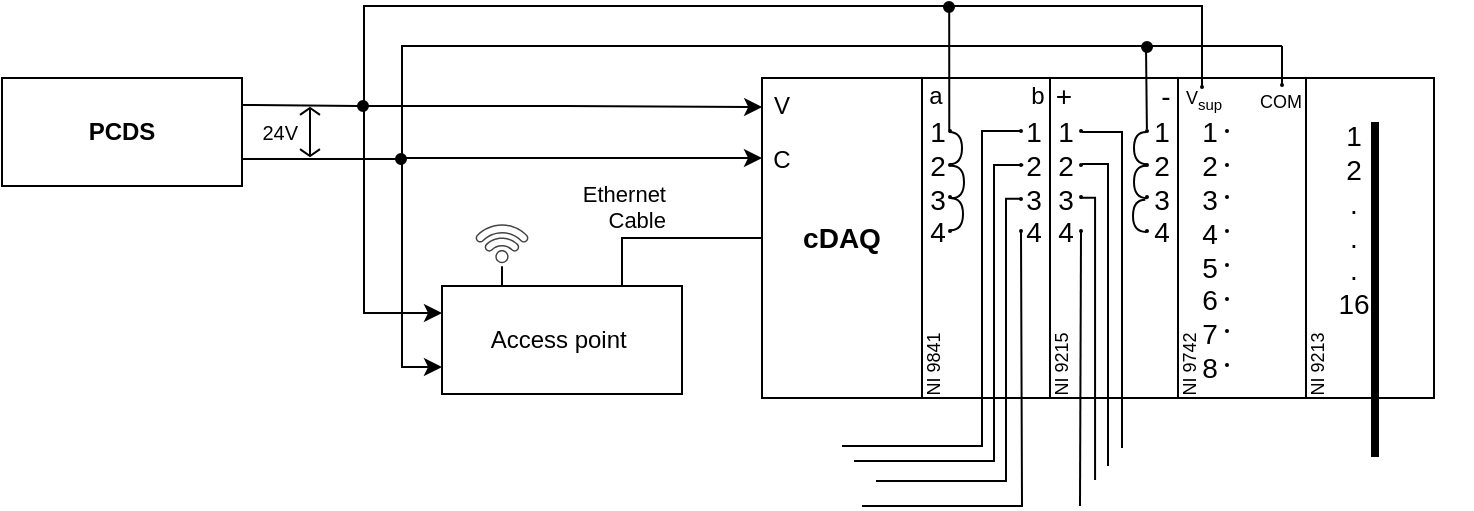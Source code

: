 <mxfile version="20.6.2" type="github">
  <diagram id="OHAgsnlhURnVh-o_5aFd" name="Page-1">
    <mxGraphModel dx="860" dy="419" grid="1" gridSize="10" guides="1" tooltips="1" connect="1" arrows="1" fold="1" page="1" pageScale="1" pageWidth="1169" pageHeight="827" math="0" shadow="0">
      <root>
        <mxCell id="0" />
        <mxCell id="1" parent="0" />
        <mxCell id="W_sDVHE6St3SvDxYg9yA-158" value="" style="group" vertex="1" connectable="0" parent="1">
          <mxGeometry x="520" y="290" width="375" height="195" as="geometry" />
        </mxCell>
        <mxCell id="W_sDVHE6St3SvDxYg9yA-329" value="" style="group" vertex="1" connectable="0" parent="W_sDVHE6St3SvDxYg9yA-158">
          <mxGeometry width="375" height="195" as="geometry" />
        </mxCell>
        <mxCell id="W_sDVHE6St3SvDxYg9yA-157" value="" style="group" vertex="1" connectable="0" parent="W_sDVHE6St3SvDxYg9yA-329">
          <mxGeometry x="84" width="291" height="195" as="geometry" />
        </mxCell>
        <mxCell id="W_sDVHE6St3SvDxYg9yA-102" value="" style="group" vertex="1" connectable="0" parent="W_sDVHE6St3SvDxYg9yA-157">
          <mxGeometry width="99" height="166" as="geometry" />
        </mxCell>
        <mxCell id="W_sDVHE6St3SvDxYg9yA-130" value="" style="group" vertex="1" connectable="0" parent="W_sDVHE6St3SvDxYg9yA-102">
          <mxGeometry width="99" height="166" as="geometry" />
        </mxCell>
        <mxCell id="W_sDVHE6St3SvDxYg9yA-103" value="" style="group" vertex="1" connectable="0" parent="W_sDVHE6St3SvDxYg9yA-130">
          <mxGeometry y="5" width="99" height="161" as="geometry" />
        </mxCell>
        <mxCell id="W_sDVHE6St3SvDxYg9yA-104" value="" style="rounded=0;whiteSpace=wrap;html=1;labelPosition=center;verticalLabelPosition=middle;align=center;verticalAlign=middle;fillColor=none;" vertex="1" parent="W_sDVHE6St3SvDxYg9yA-103">
          <mxGeometry x="16" y="1" width="64" height="160" as="geometry" />
        </mxCell>
        <mxCell id="W_sDVHE6St3SvDxYg9yA-105" value="" style="group" vertex="1" connectable="0" parent="W_sDVHE6St3SvDxYg9yA-103">
          <mxGeometry x="-1" y="-5" width="98" height="75" as="geometry" />
        </mxCell>
        <mxCell id="W_sDVHE6St3SvDxYg9yA-106" value="&lt;font style=&quot;&quot;&gt;&lt;span style=&quot;font-size: 14px;&quot;&gt;1&lt;/span&gt;&lt;br&gt;&lt;span style=&quot;font-size: 14px;&quot;&gt;2&lt;/span&gt;&lt;br&gt;&lt;span style=&quot;font-size: 14px;&quot;&gt;3&lt;/span&gt;&lt;br&gt;&lt;div style=&quot;text-align: left;&quot;&gt;&lt;span style=&quot;font-size: 14px;&quot;&gt;4&lt;/span&gt;&lt;/div&gt;&lt;/font&gt;" style="text;html=1;strokeColor=none;fillColor=none;align=center;verticalAlign=middle;whiteSpace=wrap;rounded=0;" vertex="1" parent="W_sDVHE6St3SvDxYg9yA-105">
          <mxGeometry x="1" y="43" width="48" height="30" as="geometry" />
        </mxCell>
        <mxCell id="W_sDVHE6St3SvDxYg9yA-107" value="a" style="text;html=1;strokeColor=none;fillColor=none;align=center;verticalAlign=middle;whiteSpace=wrap;rounded=0;" vertex="1" parent="W_sDVHE6St3SvDxYg9yA-105">
          <mxGeometry width="48" height="30" as="geometry" />
        </mxCell>
        <mxCell id="W_sDVHE6St3SvDxYg9yA-108" value="&lt;font style=&quot;font-size: 14px;&quot;&gt;1&lt;br&gt;2&lt;br&gt;3&lt;br&gt;4&lt;/font&gt;" style="text;html=1;strokeColor=none;fillColor=none;align=center;verticalAlign=middle;whiteSpace=wrap;rounded=0;" vertex="1" parent="W_sDVHE6St3SvDxYg9yA-105">
          <mxGeometry x="49" y="43" width="48" height="30" as="geometry" />
        </mxCell>
        <mxCell id="W_sDVHE6St3SvDxYg9yA-109" style="edgeStyle=elbowEdgeStyle;rounded=0;orthogonalLoop=1;jettySize=auto;html=1;exitX=0.75;exitY=0;exitDx=0;exitDy=0;fontSize=14;fontColor=none;endArrow=none;endFill=0;" edge="1" parent="W_sDVHE6St3SvDxYg9yA-105" source="W_sDVHE6St3SvDxYg9yA-106" target="W_sDVHE6St3SvDxYg9yA-106">
          <mxGeometry relative="1" as="geometry" />
        </mxCell>
        <mxCell id="W_sDVHE6St3SvDxYg9yA-176" value="" style="group" vertex="1" connectable="0" parent="W_sDVHE6St3SvDxYg9yA-105">
          <mxGeometry x="30.5" y="32" width="1" height="51" as="geometry" />
        </mxCell>
        <mxCell id="W_sDVHE6St3SvDxYg9yA-171" value="" style="group" vertex="1" connectable="0" parent="W_sDVHE6St3SvDxYg9yA-176">
          <mxGeometry width="1" height="18" as="geometry" />
        </mxCell>
        <mxCell id="W_sDVHE6St3SvDxYg9yA-172" value="" style="ellipse;whiteSpace=wrap;html=1;fillColor=#000000;aspect=fixed;" vertex="1" parent="W_sDVHE6St3SvDxYg9yA-171">
          <mxGeometry width="1" height="1" as="geometry" />
        </mxCell>
        <mxCell id="W_sDVHE6St3SvDxYg9yA-173" value="" style="ellipse;whiteSpace=wrap;html=1;fillColor=#000000;aspect=fixed;" vertex="1" parent="W_sDVHE6St3SvDxYg9yA-171">
          <mxGeometry y="17" width="1" height="1" as="geometry" />
        </mxCell>
        <mxCell id="W_sDVHE6St3SvDxYg9yA-220" style="edgeStyle=orthogonalEdgeStyle;curved=1;rounded=0;orthogonalLoop=1;jettySize=auto;html=1;exitX=1;exitY=0;exitDx=0;exitDy=0;entryX=0.5;entryY=1;entryDx=0;entryDy=0;fontSize=14;fontColor=none;endArrow=none;endFill=0;" edge="1" parent="W_sDVHE6St3SvDxYg9yA-176" source="W_sDVHE6St3SvDxYg9yA-174" target="W_sDVHE6St3SvDxYg9yA-175">
          <mxGeometry relative="1" as="geometry">
            <Array as="points">
              <mxPoint x="7" y="50" />
              <mxPoint x="7" y="34" />
            </Array>
          </mxGeometry>
        </mxCell>
        <mxCell id="W_sDVHE6St3SvDxYg9yA-174" value="" style="ellipse;whiteSpace=wrap;html=1;fillColor=#000000;aspect=fixed;" vertex="1" parent="W_sDVHE6St3SvDxYg9yA-176">
          <mxGeometry y="50" width="1" height="1" as="geometry" />
        </mxCell>
        <mxCell id="W_sDVHE6St3SvDxYg9yA-175" value="" style="ellipse;whiteSpace=wrap;html=1;fillColor=#000000;aspect=fixed;" vertex="1" parent="W_sDVHE6St3SvDxYg9yA-176">
          <mxGeometry y="33" width="1" height="1" as="geometry" />
        </mxCell>
        <mxCell id="W_sDVHE6St3SvDxYg9yA-223" style="edgeStyle=orthogonalEdgeStyle;curved=1;rounded=0;orthogonalLoop=1;jettySize=auto;html=1;exitX=1;exitY=0;exitDx=0;exitDy=0;entryX=0.5;entryY=1;entryDx=0;entryDy=0;fontSize=14;fontColor=none;endArrow=none;endFill=0;" edge="1" parent="W_sDVHE6St3SvDxYg9yA-105">
          <mxGeometry relative="1" as="geometry">
            <mxPoint x="31.854" y="66.076" as="sourcePoint" />
            <mxPoint x="31.5" y="49.93" as="targetPoint" />
            <Array as="points">
              <mxPoint x="38" y="65.93" />
              <mxPoint x="38" y="49.93" />
            </Array>
          </mxGeometry>
        </mxCell>
        <mxCell id="W_sDVHE6St3SvDxYg9yA-224" style="edgeStyle=orthogonalEdgeStyle;curved=1;rounded=0;orthogonalLoop=1;jettySize=auto;html=1;exitX=1;exitY=0;exitDx=0;exitDy=0;entryX=0.5;entryY=1;entryDx=0;entryDy=0;fontSize=14;fontColor=none;endArrow=none;endFill=0;" edge="1" parent="W_sDVHE6St3SvDxYg9yA-105">
          <mxGeometry relative="1" as="geometry">
            <mxPoint x="30.854" y="49.146" as="sourcePoint" />
            <mxPoint x="30.5" y="33" as="targetPoint" />
            <Array as="points">
              <mxPoint x="37" y="49" />
              <mxPoint x="37" y="33" />
            </Array>
          </mxGeometry>
        </mxCell>
        <mxCell id="W_sDVHE6St3SvDxYg9yA-110" value="&lt;font style=&quot;font-size: 9px;&quot;&gt;NI 9841&lt;/font&gt;" style="text;html=1;strokeColor=none;fillColor=none;align=center;verticalAlign=top;whiteSpace=wrap;rounded=0;fontSize=12;fontColor=none;rotation=270;flipV=1;flipH=1;direction=west;horizontal=1;textDirection=ltr;" vertex="1" parent="W_sDVHE6St3SvDxYg9yA-103">
          <mxGeometry x="-8" y="129" width="60" height="30" as="geometry" />
        </mxCell>
        <mxCell id="W_sDVHE6St3SvDxYg9yA-177" value="" style="group" vertex="1" connectable="0" parent="W_sDVHE6St3SvDxYg9yA-103">
          <mxGeometry x="65" y="27" width="1" height="51" as="geometry" />
        </mxCell>
        <mxCell id="W_sDVHE6St3SvDxYg9yA-178" value="" style="group" vertex="1" connectable="0" parent="W_sDVHE6St3SvDxYg9yA-177">
          <mxGeometry width="1" height="18" as="geometry" />
        </mxCell>
        <mxCell id="W_sDVHE6St3SvDxYg9yA-179" value="" style="ellipse;whiteSpace=wrap;html=1;fillColor=#000000;aspect=fixed;" vertex="1" parent="W_sDVHE6St3SvDxYg9yA-178">
          <mxGeometry width="1" height="1" as="geometry" />
        </mxCell>
        <mxCell id="W_sDVHE6St3SvDxYg9yA-180" value="" style="ellipse;whiteSpace=wrap;html=1;fillColor=#000000;aspect=fixed;" vertex="1" parent="W_sDVHE6St3SvDxYg9yA-178">
          <mxGeometry y="17" width="1" height="1" as="geometry" />
        </mxCell>
        <mxCell id="W_sDVHE6St3SvDxYg9yA-181" value="" style="ellipse;whiteSpace=wrap;html=1;fillColor=#000000;aspect=fixed;" vertex="1" parent="W_sDVHE6St3SvDxYg9yA-177">
          <mxGeometry y="50" width="1" height="1" as="geometry" />
        </mxCell>
        <mxCell id="W_sDVHE6St3SvDxYg9yA-182" value="" style="ellipse;whiteSpace=wrap;html=1;fillColor=#000000;aspect=fixed;" vertex="1" parent="W_sDVHE6St3SvDxYg9yA-177">
          <mxGeometry y="34" width="1" height="1" as="geometry" />
        </mxCell>
        <mxCell id="W_sDVHE6St3SvDxYg9yA-335" style="edgeStyle=elbowEdgeStyle;rounded=0;orthogonalLoop=1;jettySize=auto;html=1;entryX=0;entryY=0;entryDx=0;entryDy=0;fontSize=14;fontColor=none;endArrow=none;endFill=0;" edge="1" parent="W_sDVHE6St3SvDxYg9yA-177" source="W_sDVHE6St3SvDxYg9yA-181" target="W_sDVHE6St3SvDxYg9yA-181">
          <mxGeometry relative="1" as="geometry" />
        </mxCell>
        <mxCell id="W_sDVHE6St3SvDxYg9yA-336" style="edgeStyle=elbowEdgeStyle;rounded=0;orthogonalLoop=1;jettySize=auto;html=1;entryX=0.5;entryY=1;entryDx=0;entryDy=0;fontSize=14;fontColor=none;endArrow=none;endFill=0;" edge="1" parent="W_sDVHE6St3SvDxYg9yA-177" source="W_sDVHE6St3SvDxYg9yA-181" target="W_sDVHE6St3SvDxYg9yA-181">
          <mxGeometry relative="1" as="geometry" />
        </mxCell>
        <mxCell id="W_sDVHE6St3SvDxYg9yA-111" value="b" style="text;html=1;strokeColor=none;fillColor=none;align=center;verticalAlign=middle;whiteSpace=wrap;rounded=0;" vertex="1" parent="W_sDVHE6St3SvDxYg9yA-130">
          <mxGeometry x="50" width="48" height="30" as="geometry" />
        </mxCell>
        <mxCell id="W_sDVHE6St3SvDxYg9yA-132" value="" style="group" vertex="1" connectable="0" parent="W_sDVHE6St3SvDxYg9yA-157">
          <mxGeometry x="64" width="99" height="185" as="geometry" />
        </mxCell>
        <mxCell id="W_sDVHE6St3SvDxYg9yA-133" value="" style="group" vertex="1" connectable="0" parent="W_sDVHE6St3SvDxYg9yA-132">
          <mxGeometry width="99" height="185" as="geometry" />
        </mxCell>
        <mxCell id="W_sDVHE6St3SvDxYg9yA-134" value="" style="group" vertex="1" connectable="0" parent="W_sDVHE6St3SvDxYg9yA-133">
          <mxGeometry y="5" width="99" height="180" as="geometry" />
        </mxCell>
        <mxCell id="W_sDVHE6St3SvDxYg9yA-135" value="" style="rounded=0;whiteSpace=wrap;html=1;labelPosition=center;verticalLabelPosition=middle;align=center;verticalAlign=middle;fillColor=none;" vertex="1" parent="W_sDVHE6St3SvDxYg9yA-134">
          <mxGeometry x="16" y="1" width="64" height="160" as="geometry" />
        </mxCell>
        <mxCell id="W_sDVHE6St3SvDxYg9yA-136" value="" style="group" vertex="1" connectable="0" parent="W_sDVHE6St3SvDxYg9yA-134">
          <mxGeometry x="-1" y="-5" width="98" height="75" as="geometry" />
        </mxCell>
        <mxCell id="W_sDVHE6St3SvDxYg9yA-137" value="&lt;font style=&quot;&quot;&gt;&lt;span style=&quot;font-size: 14px;&quot;&gt;1&lt;/span&gt;&lt;br&gt;&lt;span style=&quot;font-size: 14px;&quot;&gt;2&lt;/span&gt;&lt;br&gt;&lt;span style=&quot;font-size: 14px;&quot;&gt;3&lt;/span&gt;&lt;br&gt;&lt;div style=&quot;text-align: left;&quot;&gt;&lt;span style=&quot;font-size: 14px;&quot;&gt;4&lt;/span&gt;&lt;/div&gt;&lt;/font&gt;" style="text;html=1;strokeColor=none;fillColor=none;align=center;verticalAlign=middle;whiteSpace=wrap;rounded=0;" vertex="1" parent="W_sDVHE6St3SvDxYg9yA-136">
          <mxGeometry x="1" y="43" width="48" height="30" as="geometry" />
        </mxCell>
        <mxCell id="W_sDVHE6St3SvDxYg9yA-138" value="&lt;font style=&quot;font-size: 14px;&quot;&gt;+&lt;/font&gt;" style="text;html=1;strokeColor=none;fillColor=none;align=center;verticalAlign=middle;whiteSpace=wrap;rounded=0;" vertex="1" parent="W_sDVHE6St3SvDxYg9yA-136">
          <mxGeometry width="48" height="30" as="geometry" />
        </mxCell>
        <mxCell id="W_sDVHE6St3SvDxYg9yA-139" value="&lt;font style=&quot;font-size: 14px;&quot;&gt;1&lt;br&gt;2&lt;br&gt;3&lt;br&gt;4&lt;/font&gt;" style="text;html=1;strokeColor=none;fillColor=none;align=center;verticalAlign=middle;whiteSpace=wrap;rounded=0;" vertex="1" parent="W_sDVHE6St3SvDxYg9yA-136">
          <mxGeometry x="49" y="43" width="48" height="30" as="geometry" />
        </mxCell>
        <mxCell id="W_sDVHE6St3SvDxYg9yA-140" style="edgeStyle=elbowEdgeStyle;rounded=0;orthogonalLoop=1;jettySize=auto;html=1;exitX=0.75;exitY=0;exitDx=0;exitDy=0;fontSize=14;fontColor=none;endArrow=none;endFill=0;" edge="1" parent="W_sDVHE6St3SvDxYg9yA-136" source="W_sDVHE6St3SvDxYg9yA-137" target="W_sDVHE6St3SvDxYg9yA-137">
          <mxGeometry relative="1" as="geometry" />
        </mxCell>
        <mxCell id="W_sDVHE6St3SvDxYg9yA-228" style="edgeStyle=orthogonalEdgeStyle;curved=1;rounded=0;orthogonalLoop=1;jettySize=auto;html=1;exitX=1;exitY=0;exitDx=0;exitDy=0;entryX=0.5;entryY=1;entryDx=0;entryDy=0;fontSize=14;fontColor=none;endArrow=none;endFill=0;" edge="1" parent="W_sDVHE6St3SvDxYg9yA-136">
          <mxGeometry relative="1" as="geometry">
            <mxPoint x="65.146" y="49.93" as="sourcePoint" />
            <mxPoint x="65.5" y="66.076" as="targetPoint" />
            <Array as="points">
              <mxPoint x="59" y="50.076" />
              <mxPoint x="59" y="66.076" />
            </Array>
          </mxGeometry>
        </mxCell>
        <mxCell id="W_sDVHE6St3SvDxYg9yA-141" value="&lt;font style=&quot;font-size: 9px;&quot;&gt;NI 9215&lt;/font&gt;" style="text;html=1;strokeColor=none;fillColor=none;align=center;verticalAlign=top;whiteSpace=wrap;rounded=0;fontSize=12;fontColor=none;rotation=270;flipV=1;flipH=1;direction=west;horizontal=1;textDirection=ltr;" vertex="1" parent="W_sDVHE6St3SvDxYg9yA-134">
          <mxGeometry x="-8" y="129" width="60" height="30" as="geometry" />
        </mxCell>
        <mxCell id="W_sDVHE6St3SvDxYg9yA-183" value="" style="group" vertex="1" connectable="0" parent="W_sDVHE6St3SvDxYg9yA-134">
          <mxGeometry x="31" y="27" width="1" height="51" as="geometry" />
        </mxCell>
        <mxCell id="W_sDVHE6St3SvDxYg9yA-184" value="" style="group" vertex="1" connectable="0" parent="W_sDVHE6St3SvDxYg9yA-183">
          <mxGeometry width="1" height="18" as="geometry" />
        </mxCell>
        <mxCell id="W_sDVHE6St3SvDxYg9yA-185" value="" style="ellipse;whiteSpace=wrap;html=1;fillColor=#000000;aspect=fixed;" vertex="1" parent="W_sDVHE6St3SvDxYg9yA-184">
          <mxGeometry width="1" height="1" as="geometry" />
        </mxCell>
        <mxCell id="W_sDVHE6St3SvDxYg9yA-186" value="" style="ellipse;whiteSpace=wrap;html=1;fillColor=#000000;aspect=fixed;" vertex="1" parent="W_sDVHE6St3SvDxYg9yA-184">
          <mxGeometry y="17" width="1" height="1" as="geometry" />
        </mxCell>
        <mxCell id="W_sDVHE6St3SvDxYg9yA-187" value="" style="ellipse;whiteSpace=wrap;html=1;fillColor=#000000;aspect=fixed;" vertex="1" parent="W_sDVHE6St3SvDxYg9yA-183">
          <mxGeometry y="50" width="1" height="1" as="geometry" />
        </mxCell>
        <mxCell id="W_sDVHE6St3SvDxYg9yA-188" value="" style="ellipse;whiteSpace=wrap;html=1;fillColor=#000000;aspect=fixed;" vertex="1" parent="W_sDVHE6St3SvDxYg9yA-183">
          <mxGeometry y="33" width="1" height="1" as="geometry" />
        </mxCell>
        <mxCell id="W_sDVHE6St3SvDxYg9yA-225" style="edgeStyle=orthogonalEdgeStyle;curved=1;rounded=0;orthogonalLoop=1;jettySize=auto;html=1;exitX=1;exitY=0;exitDx=0;exitDy=0;entryX=0.5;entryY=1;entryDx=0;entryDy=0;fontSize=14;fontColor=none;endArrow=none;endFill=0;" edge="1" parent="W_sDVHE6St3SvDxYg9yA-134">
          <mxGeometry relative="1" as="geometry">
            <mxPoint x="64.146" y="28.0" as="sourcePoint" />
            <mxPoint x="64.5" y="44.146" as="targetPoint" />
            <Array as="points">
              <mxPoint x="58" y="28.146" />
              <mxPoint x="58" y="44.146" />
            </Array>
          </mxGeometry>
        </mxCell>
        <mxCell id="W_sDVHE6St3SvDxYg9yA-339" value="" style="edgeStyle=orthogonalEdgeStyle;rounded=0;orthogonalLoop=1;jettySize=auto;html=1;fontSize=14;fontColor=none;endArrow=none;endFill=0;" edge="1" parent="W_sDVHE6St3SvDxYg9yA-134">
          <mxGeometry relative="1" as="geometry">
            <mxPoint x="32" y="28" as="sourcePoint" />
            <mxPoint x="52" y="185" as="targetPoint" />
            <Array as="points">
              <mxPoint x="52" y="28" />
              <mxPoint x="52" y="186" />
            </Array>
          </mxGeometry>
        </mxCell>
        <mxCell id="W_sDVHE6St3SvDxYg9yA-340" value="" style="edgeStyle=elbowEdgeStyle;rounded=0;orthogonalLoop=1;jettySize=auto;html=1;fontSize=14;fontColor=none;endArrow=none;endFill=0;exitX=0.032;exitY=0.78;exitDx=0;exitDy=0;exitPerimeter=0;" edge="1" parent="W_sDVHE6St3SvDxYg9yA-134">
          <mxGeometry relative="1" as="geometry">
            <mxPoint x="31" y="60.9" as="sourcePoint" />
            <mxPoint x="39" y="202" as="targetPoint" />
            <Array as="points">
              <mxPoint x="38.536" y="134.5" />
            </Array>
          </mxGeometry>
        </mxCell>
        <mxCell id="W_sDVHE6St3SvDxYg9yA-341" value="" style="edgeStyle=elbowEdgeStyle;rounded=0;orthogonalLoop=1;jettySize=auto;html=1;fontSize=14;fontColor=none;endArrow=none;endFill=0;exitX=0.5;exitY=1;exitDx=0;exitDy=0;" edge="1" parent="W_sDVHE6St3SvDxYg9yA-134">
          <mxGeometry relative="1" as="geometry">
            <mxPoint x="31.5" y="77.5" as="sourcePoint" />
            <mxPoint x="31" y="215" as="targetPoint" />
            <Array as="points">
              <mxPoint x="31" y="144.5" />
            </Array>
          </mxGeometry>
        </mxCell>
        <mxCell id="W_sDVHE6St3SvDxYg9yA-142" value="&lt;font style=&quot;font-size: 14px;&quot;&gt;-&lt;/font&gt;" style="text;html=1;strokeColor=none;fillColor=none;align=center;verticalAlign=middle;whiteSpace=wrap;rounded=0;" vertex="1" parent="W_sDVHE6St3SvDxYg9yA-133">
          <mxGeometry x="50" width="48" height="30" as="geometry" />
        </mxCell>
        <mxCell id="W_sDVHE6St3SvDxYg9yA-143" value="" style="group" vertex="1" connectable="0" parent="W_sDVHE6St3SvDxYg9yA-157">
          <mxGeometry x="192" width="99" height="195" as="geometry" />
        </mxCell>
        <mxCell id="W_sDVHE6St3SvDxYg9yA-144" value="" style="group" vertex="1" connectable="0" parent="W_sDVHE6St3SvDxYg9yA-143">
          <mxGeometry width="99" height="195" as="geometry" />
        </mxCell>
        <mxCell id="W_sDVHE6St3SvDxYg9yA-145" value="" style="group" vertex="1" connectable="0" parent="W_sDVHE6St3SvDxYg9yA-144">
          <mxGeometry y="5" width="99" height="190" as="geometry" />
        </mxCell>
        <mxCell id="W_sDVHE6St3SvDxYg9yA-152" value="&lt;font style=&quot;font-size: 9px;&quot;&gt;NI 9213&lt;/font&gt;" style="text;html=1;strokeColor=none;fillColor=none;align=center;verticalAlign=top;whiteSpace=wrap;rounded=0;fontSize=12;fontColor=none;rotation=270;flipV=1;flipH=1;direction=west;horizontal=1;textDirection=ltr;" vertex="1" parent="W_sDVHE6St3SvDxYg9yA-145">
          <mxGeometry x="-8" y="129" width="60" height="30" as="geometry" />
        </mxCell>
        <mxCell id="W_sDVHE6St3SvDxYg9yA-154" value="&lt;font style=&quot;font-size: 14px;&quot;&gt;1&lt;br&gt;2&lt;br&gt;.&lt;br&gt;.&lt;br&gt;.&lt;br&gt;16&lt;br&gt;&lt;/font&gt;" style="text;html=1;strokeColor=none;fillColor=none;align=center;verticalAlign=middle;whiteSpace=wrap;rounded=0;" vertex="1" parent="W_sDVHE6St3SvDxYg9yA-145">
          <mxGeometry x="16" y="56.5" width="48" height="30" as="geometry" />
        </mxCell>
        <mxCell id="W_sDVHE6St3SvDxYg9yA-156" value="" style="group" vertex="1" connectable="0" parent="W_sDVHE6St3SvDxYg9yA-145">
          <mxGeometry x="16" y="1" width="64" height="189" as="geometry" />
        </mxCell>
        <mxCell id="W_sDVHE6St3SvDxYg9yA-146" value="" style="rounded=0;whiteSpace=wrap;html=1;labelPosition=center;verticalLabelPosition=middle;align=center;verticalAlign=middle;fillColor=none;" vertex="1" parent="W_sDVHE6St3SvDxYg9yA-156">
          <mxGeometry width="64" height="160" as="geometry" />
        </mxCell>
        <mxCell id="W_sDVHE6St3SvDxYg9yA-155" value="" style="rounded=0;whiteSpace=wrap;html=1;fontSize=14;fontColor=none;fillColor=#000000;gradientColor=none;" vertex="1" parent="W_sDVHE6St3SvDxYg9yA-156">
          <mxGeometry x="33" y="22.5" width="3" height="166.5" as="geometry" />
        </mxCell>
        <mxCell id="W_sDVHE6St3SvDxYg9yA-129" value="" style="group" vertex="1" connectable="0" parent="W_sDVHE6St3SvDxYg9yA-157">
          <mxGeometry x="128" y="2" width="103" height="164" as="geometry" />
        </mxCell>
        <mxCell id="W_sDVHE6St3SvDxYg9yA-79" value="" style="group" vertex="1" connectable="0" parent="W_sDVHE6St3SvDxYg9yA-129">
          <mxGeometry y="3" width="80" height="161" as="geometry" />
        </mxCell>
        <mxCell id="W_sDVHE6St3SvDxYg9yA-80" value="" style="rounded=0;whiteSpace=wrap;html=1;labelPosition=center;verticalLabelPosition=middle;align=center;verticalAlign=middle;fillColor=none;" vertex="1" parent="W_sDVHE6St3SvDxYg9yA-79">
          <mxGeometry x="16" y="1" width="64" height="160" as="geometry" />
        </mxCell>
        <mxCell id="W_sDVHE6St3SvDxYg9yA-81" value="&lt;div style=&quot;text-align: center; font-size: 9px;&quot;&gt;&lt;span style=&quot;background-color: initial;&quot;&gt;V&lt;/span&gt;&lt;sub style=&quot;background-color: initial;&quot;&gt;sup&lt;/sub&gt;&lt;/div&gt;" style="text;html=1;strokeColor=none;fillColor=none;align=left;verticalAlign=middle;whiteSpace=wrap;rounded=0;" vertex="1" parent="W_sDVHE6St3SvDxYg9yA-79">
          <mxGeometry x="18" y="-3" width="48" height="30" as="geometry" />
        </mxCell>
        <mxCell id="W_sDVHE6St3SvDxYg9yA-83" value="&lt;font style=&quot;font-size: 14px;&quot;&gt;1&lt;br&gt;2&lt;br&gt;3&lt;br&gt;4&lt;br&gt;5&lt;br&gt;6&lt;br&gt;7&lt;br&gt;8&lt;br&gt;&lt;/font&gt;" style="text;html=1;strokeColor=none;fillColor=none;align=center;verticalAlign=middle;whiteSpace=wrap;rounded=0;" vertex="1" parent="W_sDVHE6St3SvDxYg9yA-79">
          <mxGeometry x="8" y="72" width="48" height="30" as="geometry" />
        </mxCell>
        <mxCell id="W_sDVHE6St3SvDxYg9yA-84" style="edgeStyle=elbowEdgeStyle;rounded=0;orthogonalLoop=1;jettySize=auto;html=1;exitX=0.75;exitY=0;exitDx=0;exitDy=0;fontSize=14;fontColor=none;endArrow=none;endFill=0;" edge="1" parent="W_sDVHE6St3SvDxYg9yA-79" source="W_sDVHE6St3SvDxYg9yA-83" target="W_sDVHE6St3SvDxYg9yA-83">
          <mxGeometry relative="1" as="geometry" />
        </mxCell>
        <mxCell id="W_sDVHE6St3SvDxYg9yA-97" value="&lt;font style=&quot;font-size: 9px;&quot;&gt;NI 9742&lt;/font&gt;" style="text;html=1;strokeColor=none;fillColor=none;align=center;verticalAlign=top;whiteSpace=wrap;rounded=0;fontSize=12;fontColor=none;rotation=270;flipV=1;flipH=1;direction=west;horizontal=1;textDirection=ltr;" vertex="1" parent="W_sDVHE6St3SvDxYg9yA-79">
          <mxGeometry x="-8" y="129" width="60" height="30" as="geometry" />
        </mxCell>
        <mxCell id="W_sDVHE6St3SvDxYg9yA-189" value="" style="group" vertex="1" connectable="0" parent="W_sDVHE6St3SvDxYg9yA-79">
          <mxGeometry y="27" width="1" height="51" as="geometry" />
        </mxCell>
        <mxCell id="W_sDVHE6St3SvDxYg9yA-190" value="" style="group" vertex="1" connectable="0" parent="W_sDVHE6St3SvDxYg9yA-189">
          <mxGeometry width="1" height="18" as="geometry" />
        </mxCell>
        <mxCell id="W_sDVHE6St3SvDxYg9yA-191" value="" style="ellipse;whiteSpace=wrap;html=1;fillColor=#000000;aspect=fixed;" vertex="1" parent="W_sDVHE6St3SvDxYg9yA-190">
          <mxGeometry width="1" height="1" as="geometry" />
        </mxCell>
        <mxCell id="W_sDVHE6St3SvDxYg9yA-192" value="" style="ellipse;whiteSpace=wrap;html=1;fillColor=#000000;aspect=fixed;" vertex="1" parent="W_sDVHE6St3SvDxYg9yA-190">
          <mxGeometry y="17" width="1" height="1" as="geometry" />
        </mxCell>
        <mxCell id="W_sDVHE6St3SvDxYg9yA-193" value="" style="ellipse;whiteSpace=wrap;html=1;fillColor=#000000;aspect=fixed;" vertex="1" parent="W_sDVHE6St3SvDxYg9yA-189">
          <mxGeometry y="50" width="1" height="1" as="geometry" />
        </mxCell>
        <mxCell id="W_sDVHE6St3SvDxYg9yA-194" value="" style="ellipse;whiteSpace=wrap;html=1;fillColor=#000000;aspect=fixed;" vertex="1" parent="W_sDVHE6St3SvDxYg9yA-189">
          <mxGeometry y="33" width="1" height="1" as="geometry" />
        </mxCell>
        <mxCell id="W_sDVHE6St3SvDxYg9yA-227" style="edgeStyle=orthogonalEdgeStyle;curved=1;rounded=0;orthogonalLoop=1;jettySize=auto;html=1;exitX=1;exitY=0;exitDx=0;exitDy=0;entryX=0.5;entryY=1;entryDx=0;entryDy=0;fontSize=14;fontColor=none;endArrow=none;endFill=0;" edge="1" parent="W_sDVHE6St3SvDxYg9yA-189">
          <mxGeometry relative="1" as="geometry">
            <mxPoint x="-0.354" y="34.85" as="sourcePoint" />
            <mxPoint y="50.996" as="targetPoint" />
            <Array as="points">
              <mxPoint x="-6.5" y="34.85" />
              <mxPoint x="-6.5" y="50.85" />
            </Array>
          </mxGeometry>
        </mxCell>
        <mxCell id="W_sDVHE6St3SvDxYg9yA-318" value="" style="ellipse;whiteSpace=wrap;html=1;fillColor=#000000;aspect=fixed;" vertex="1" parent="W_sDVHE6St3SvDxYg9yA-79">
          <mxGeometry x="27.5" y="5" width="1" height="1" as="geometry" />
        </mxCell>
        <mxCell id="W_sDVHE6St3SvDxYg9yA-122" value="&lt;div style=&quot;text-align: center;&quot;&gt;&lt;font style=&quot;font-size: 9px;&quot;&gt;COM&lt;/font&gt;&lt;/div&gt;" style="text;html=1;strokeColor=none;fillColor=none;align=left;verticalAlign=middle;whiteSpace=wrap;rounded=0;" vertex="1" parent="W_sDVHE6St3SvDxYg9yA-129">
          <mxGeometry x="55" width="48" height="30" as="geometry" />
        </mxCell>
        <mxCell id="W_sDVHE6St3SvDxYg9yA-63" value="" style="group" vertex="1" connectable="0" parent="W_sDVHE6St3SvDxYg9yA-329">
          <mxGeometry y="5" width="100" height="161" as="geometry" />
        </mxCell>
        <mxCell id="W_sDVHE6St3SvDxYg9yA-25" value="&lt;span style=&quot;font-size: 14px;&quot;&gt;&lt;b&gt;cDAQ&lt;/b&gt;&lt;/span&gt;" style="rounded=0;whiteSpace=wrap;html=1;labelPosition=center;verticalLabelPosition=middle;align=center;verticalAlign=middle;" vertex="1" parent="W_sDVHE6St3SvDxYg9yA-63">
          <mxGeometry x="20" y="1" width="80" height="160" as="geometry" />
        </mxCell>
        <mxCell id="W_sDVHE6St3SvDxYg9yA-61" value="V" style="text;html=1;strokeColor=none;fillColor=none;align=center;verticalAlign=middle;whiteSpace=wrap;rounded=0;" vertex="1" parent="W_sDVHE6St3SvDxYg9yA-63">
          <mxGeometry width="60" height="30" as="geometry" />
        </mxCell>
        <mxCell id="W_sDVHE6St3SvDxYg9yA-62" value="C" style="text;html=1;strokeColor=none;fillColor=none;align=center;verticalAlign=middle;whiteSpace=wrap;rounded=0;" vertex="1" parent="W_sDVHE6St3SvDxYg9yA-63">
          <mxGeometry y="27" width="60" height="30" as="geometry" />
        </mxCell>
        <mxCell id="W_sDVHE6St3SvDxYg9yA-330" value="" style="edgeStyle=elbowEdgeStyle;rounded=0;orthogonalLoop=1;jettySize=auto;html=1;fontSize=14;fontColor=none;endArrow=none;endFill=0;" edge="1" parent="W_sDVHE6St3SvDxYg9yA-329" source="W_sDVHE6St3SvDxYg9yA-179">
          <mxGeometry relative="1" as="geometry">
            <mxPoint x="60" y="190" as="targetPoint" />
            <Array as="points">
              <mxPoint x="130" y="180" />
              <mxPoint x="130" y="110" />
            </Array>
          </mxGeometry>
        </mxCell>
        <mxCell id="W_sDVHE6St3SvDxYg9yA-332" value="" style="edgeStyle=elbowEdgeStyle;rounded=0;orthogonalLoop=1;jettySize=auto;html=1;fontSize=14;fontColor=none;endArrow=none;endFill=0;exitX=0.034;exitY=0.215;exitDx=0;exitDy=0;exitPerimeter=0;" edge="1" parent="W_sDVHE6St3SvDxYg9yA-329">
          <mxGeometry relative="1" as="geometry">
            <mxPoint x="150.632" y="49.45" as="sourcePoint" />
            <mxPoint x="66" y="197.5" as="targetPoint" />
            <Array as="points">
              <mxPoint x="136" y="127.5" />
            </Array>
          </mxGeometry>
        </mxCell>
        <mxCell id="W_sDVHE6St3SvDxYg9yA-47" style="edgeStyle=none;rounded=0;orthogonalLoop=1;jettySize=auto;html=1;exitX=1;exitY=0.25;exitDx=0;exitDy=0;entryX=0;entryY=0.5;entryDx=0;entryDy=0;strokeColor=#000000;endArrow=none;endFill=0;" edge="1" parent="1" source="W_sDVHE6St3SvDxYg9yA-23" target="W_sDVHE6St3SvDxYg9yA-34">
          <mxGeometry relative="1" as="geometry" />
        </mxCell>
        <mxCell id="W_sDVHE6St3SvDxYg9yA-23" value="&lt;b&gt;PCDS&lt;/b&gt;" style="rounded=0;whiteSpace=wrap;html=1;" vertex="1" parent="1">
          <mxGeometry x="160" y="296" width="120" height="54" as="geometry" />
        </mxCell>
        <mxCell id="W_sDVHE6St3SvDxYg9yA-24" style="edgeStyle=orthogonalEdgeStyle;rounded=0;orthogonalLoop=1;jettySize=auto;html=1;exitX=0;exitY=0.25;exitDx=0;exitDy=0;endArrow=none;endFill=0;startArrow=classic;startFill=1;" edge="1" parent="1" source="W_sDVHE6St3SvDxYg9yA-25">
          <mxGeometry relative="1" as="geometry">
            <mxPoint x="360" y="336" as="targetPoint" />
            <mxPoint x="380" y="395" as="sourcePoint" />
          </mxGeometry>
        </mxCell>
        <mxCell id="W_sDVHE6St3SvDxYg9yA-60" value="Ethernet&lt;br&gt;Cable" style="edgeStyle=elbowEdgeStyle;rounded=0;orthogonalLoop=1;jettySize=auto;html=1;exitX=0;exitY=0.5;exitDx=0;exitDy=0;entryX=0.75;entryY=0;entryDx=0;entryDy=0;endArrow=none;endFill=0;labelPosition=left;verticalLabelPosition=top;align=right;verticalAlign=bottom;" edge="1" parent="1" source="W_sDVHE6St3SvDxYg9yA-25" target="W_sDVHE6St3SvDxYg9yA-40">
          <mxGeometry relative="1" as="geometry">
            <Array as="points">
              <mxPoint x="470" y="390" />
            </Array>
          </mxGeometry>
        </mxCell>
        <mxCell id="W_sDVHE6St3SvDxYg9yA-33" value="" style="edgeStyle=elbowEdgeStyle;rounded=0;orthogonalLoop=1;jettySize=auto;html=1;exitX=1;exitY=0.75;exitDx=0;exitDy=0;endArrow=none;endFill=1;entryX=0;entryY=0.5;entryDx=0;entryDy=0;" edge="1" parent="1" target="W_sDVHE6St3SvDxYg9yA-35" source="W_sDVHE6St3SvDxYg9yA-23">
          <mxGeometry relative="1" as="geometry">
            <mxPoint x="356.257" y="335.937" as="targetPoint" />
            <mxPoint x="310" y="336.0" as="sourcePoint" />
            <Array as="points" />
          </mxGeometry>
        </mxCell>
        <mxCell id="W_sDVHE6St3SvDxYg9yA-56" style="edgeStyle=orthogonalEdgeStyle;rounded=0;orthogonalLoop=1;jettySize=auto;html=1;exitX=1;exitY=0.5;exitDx=0;exitDy=0;entryX=0.001;entryY=0.091;entryDx=0;entryDy=0;entryPerimeter=0;" edge="1" parent="1" source="W_sDVHE6St3SvDxYg9yA-34" target="W_sDVHE6St3SvDxYg9yA-25">
          <mxGeometry relative="1" as="geometry" />
        </mxCell>
        <mxCell id="W_sDVHE6St3SvDxYg9yA-34" value="" style="ellipse;whiteSpace=wrap;html=1;fillColor=#000000;aspect=fixed;" vertex="1" parent="1">
          <mxGeometry x="338" y="307.5" width="5" height="5" as="geometry" />
        </mxCell>
        <mxCell id="W_sDVHE6St3SvDxYg9yA-35" value="" style="ellipse;whiteSpace=wrap;html=1;fillColor=#000000;aspect=fixed;" vertex="1" parent="1">
          <mxGeometry x="357" y="334" width="5" height="5" as="geometry" />
        </mxCell>
        <mxCell id="W_sDVHE6St3SvDxYg9yA-18" value="24V" style="labelPosition=left;align=right;shape=mxgraph.electrical.signal_sources.voltage;shadow=0;dashed=0;strokeWidth=1;fontSize=10;html=1;direction=west;flipV=0;flipH=1;verticalLabelPosition=middle;verticalAlign=middle;" vertex="1" parent="1">
          <mxGeometry x="309" y="311" width="10" height="24" as="geometry" />
        </mxCell>
        <mxCell id="W_sDVHE6St3SvDxYg9yA-42" style="edgeStyle=orthogonalEdgeStyle;rounded=0;orthogonalLoop=1;jettySize=auto;html=1;exitX=1;exitY=0.5;exitDx=0;exitDy=0;entryX=0;entryY=0.25;entryDx=0;entryDy=0;" edge="1" parent="1" source="W_sDVHE6St3SvDxYg9yA-34" target="W_sDVHE6St3SvDxYg9yA-40">
          <mxGeometry relative="1" as="geometry">
            <Array as="points">
              <mxPoint x="341" y="310" />
              <mxPoint x="341" y="414" />
            </Array>
          </mxGeometry>
        </mxCell>
        <mxCell id="W_sDVHE6St3SvDxYg9yA-43" style="edgeStyle=orthogonalEdgeStyle;rounded=0;orthogonalLoop=1;jettySize=auto;html=1;exitX=1;exitY=0.5;exitDx=0;exitDy=0;entryX=0;entryY=0.75;entryDx=0;entryDy=0;" edge="1" parent="1" source="W_sDVHE6St3SvDxYg9yA-35" target="W_sDVHE6St3SvDxYg9yA-40">
          <mxGeometry relative="1" as="geometry">
            <Array as="points">
              <mxPoint x="360" y="337" />
              <mxPoint x="360" y="441" />
            </Array>
          </mxGeometry>
        </mxCell>
        <mxCell id="W_sDVHE6St3SvDxYg9yA-58" style="edgeStyle=none;rounded=0;orthogonalLoop=1;jettySize=auto;html=1;exitX=0.25;exitY=0;exitDx=0;exitDy=0;endArrow=none;endFill=0;" edge="1" parent="1" source="W_sDVHE6St3SvDxYg9yA-40" target="W_sDVHE6St3SvDxYg9yA-45">
          <mxGeometry relative="1" as="geometry" />
        </mxCell>
        <mxCell id="W_sDVHE6St3SvDxYg9yA-40" value="Access point&amp;nbsp;" style="rounded=0;whiteSpace=wrap;html=1;" vertex="1" parent="1">
          <mxGeometry x="380" y="400" width="120" height="54" as="geometry" />
        </mxCell>
        <mxCell id="W_sDVHE6St3SvDxYg9yA-45" value="" style="sketch=0;pointerEvents=1;shadow=0;dashed=0;html=1;strokeColor=none;fillColor=#434445;aspect=fixed;labelPosition=center;verticalLabelPosition=bottom;verticalAlign=top;align=center;outlineConnect=0;shape=mxgraph.vvd.wi_fi;rotation=315;points=[[0.5,1,0,0,2]];" vertex="1" parent="1">
          <mxGeometry x="400" y="366" width="20" height="20" as="geometry" />
        </mxCell>
        <mxCell id="W_sDVHE6St3SvDxYg9yA-57" style="edgeStyle=none;rounded=0;orthogonalLoop=1;jettySize=auto;html=1;exitX=0.25;exitY=0;exitDx=0;exitDy=0;" edge="1" parent="1" source="W_sDVHE6St3SvDxYg9yA-40" target="W_sDVHE6St3SvDxYg9yA-40">
          <mxGeometry relative="1" as="geometry" />
        </mxCell>
        <mxCell id="W_sDVHE6St3SvDxYg9yA-229" style="edgeStyle=orthogonalEdgeStyle;rounded=0;orthogonalLoop=1;jettySize=auto;html=1;exitX=0;exitY=0;exitDx=0;exitDy=0;fontSize=14;fontColor=none;endArrow=none;endFill=0;entryX=1;entryY=0;entryDx=0;entryDy=0;" edge="1" parent="1" source="W_sDVHE6St3SvDxYg9yA-172" target="W_sDVHE6St3SvDxYg9yA-34">
          <mxGeometry relative="1" as="geometry">
            <mxPoint x="500" y="300" as="targetPoint" />
            <Array as="points">
              <mxPoint x="634" y="260" />
              <mxPoint x="341" y="260" />
              <mxPoint x="341" y="308" />
            </Array>
          </mxGeometry>
        </mxCell>
        <mxCell id="W_sDVHE6St3SvDxYg9yA-323" style="edgeStyle=none;rounded=0;orthogonalLoop=1;jettySize=auto;html=1;exitX=0.5;exitY=0.146;exitDx=0;exitDy=0;fontSize=14;fontColor=none;endArrow=none;endFill=0;exitPerimeter=0;" edge="1" parent="1">
          <mxGeometry relative="1" as="geometry">
            <mxPoint x="800" y="280" as="targetPoint" />
            <mxPoint x="800" y="299.146" as="sourcePoint" />
          </mxGeometry>
        </mxCell>
        <mxCell id="W_sDVHE6St3SvDxYg9yA-319" value="" style="ellipse;whiteSpace=wrap;html=1;fillColor=#000000;aspect=fixed;" vertex="1" parent="1">
          <mxGeometry x="799.5" y="299" width="1" height="1" as="geometry" />
        </mxCell>
        <mxCell id="W_sDVHE6St3SvDxYg9yA-320" style="edgeStyle=none;rounded=0;orthogonalLoop=1;jettySize=auto;html=1;fontSize=14;fontColor=none;endArrow=none;endFill=0;" edge="1" parent="1">
          <mxGeometry relative="1" as="geometry">
            <mxPoint x="630" y="260" as="targetPoint" />
            <mxPoint x="760" y="300" as="sourcePoint" />
            <Array as="points">
              <mxPoint x="760" y="280" />
              <mxPoint x="760" y="260" />
            </Array>
          </mxGeometry>
        </mxCell>
        <mxCell id="W_sDVHE6St3SvDxYg9yA-322" style="edgeStyle=elbowEdgeStyle;rounded=0;orthogonalLoop=1;jettySize=auto;html=1;fontSize=14;fontColor=none;endArrow=none;endFill=0;" edge="1" parent="1">
          <mxGeometry relative="1" as="geometry">
            <mxPoint x="360" y="340" as="targetPoint" />
            <mxPoint x="800" y="280" as="sourcePoint" />
            <Array as="points">
              <mxPoint x="360" y="304" />
              <mxPoint x="360" y="270" />
            </Array>
          </mxGeometry>
        </mxCell>
        <mxCell id="W_sDVHE6St3SvDxYg9yA-324" style="edgeStyle=none;rounded=0;orthogonalLoop=1;jettySize=auto;html=1;exitX=0.301;exitY=1.117;exitDx=0;exitDy=0;fontSize=14;fontColor=none;endArrow=none;endFill=0;exitPerimeter=0;" edge="1" parent="1">
          <mxGeometry relative="1" as="geometry">
            <mxPoint x="732" y="280" as="targetPoint" />
            <mxPoint x="732.448" y="321.51" as="sourcePoint" />
          </mxGeometry>
        </mxCell>
        <mxCell id="W_sDVHE6St3SvDxYg9yA-326" value="" style="ellipse;whiteSpace=wrap;html=1;fillColor=#000000;aspect=fixed;" vertex="1" parent="1">
          <mxGeometry x="730" y="278" width="5" height="5" as="geometry" />
        </mxCell>
        <mxCell id="W_sDVHE6St3SvDxYg9yA-328" value="" style="ellipse;whiteSpace=wrap;html=1;fillColor=#000000;aspect=fixed;" vertex="1" parent="1">
          <mxGeometry x="631" y="258" width="5" height="5" as="geometry" />
        </mxCell>
        <mxCell id="W_sDVHE6St3SvDxYg9yA-218" value="" style="group" vertex="1" connectable="0" parent="1">
          <mxGeometry x="772" y="322" height="117" as="geometry" />
        </mxCell>
        <mxCell id="W_sDVHE6St3SvDxYg9yA-195" value="" style="group" vertex="1" connectable="0" parent="W_sDVHE6St3SvDxYg9yA-218">
          <mxGeometry height="50" as="geometry" />
        </mxCell>
        <mxCell id="W_sDVHE6St3SvDxYg9yA-196" value="" style="group" vertex="1" connectable="0" parent="W_sDVHE6St3SvDxYg9yA-195">
          <mxGeometry width="1" height="18" as="geometry" />
        </mxCell>
        <mxCell id="W_sDVHE6St3SvDxYg9yA-197" value="" style="ellipse;whiteSpace=wrap;html=1;fillColor=#000000;aspect=fixed;" vertex="1" parent="W_sDVHE6St3SvDxYg9yA-196">
          <mxGeometry width="1" height="1" as="geometry" />
        </mxCell>
        <mxCell id="W_sDVHE6St3SvDxYg9yA-198" value="" style="ellipse;whiteSpace=wrap;html=1;fillColor=#000000;aspect=fixed;" vertex="1" parent="W_sDVHE6St3SvDxYg9yA-196">
          <mxGeometry y="17" width="1" height="1" as="geometry" />
        </mxCell>
        <mxCell id="W_sDVHE6St3SvDxYg9yA-199" value="" style="ellipse;whiteSpace=wrap;html=1;fillColor=#000000;aspect=fixed;" vertex="1" parent="W_sDVHE6St3SvDxYg9yA-195">
          <mxGeometry y="50" width="1" height="1" as="geometry" />
        </mxCell>
        <mxCell id="W_sDVHE6St3SvDxYg9yA-200" value="" style="ellipse;whiteSpace=wrap;html=1;fillColor=#000000;aspect=fixed;" vertex="1" parent="W_sDVHE6St3SvDxYg9yA-195">
          <mxGeometry y="33" width="1" height="1" as="geometry" />
        </mxCell>
        <mxCell id="W_sDVHE6St3SvDxYg9yA-212" value="" style="group" vertex="1" connectable="0" parent="W_sDVHE6St3SvDxYg9yA-218">
          <mxGeometry y="67" height="50" as="geometry" />
        </mxCell>
        <mxCell id="W_sDVHE6St3SvDxYg9yA-213" value="" style="group" vertex="1" connectable="0" parent="W_sDVHE6St3SvDxYg9yA-212">
          <mxGeometry width="1" height="18" as="geometry" />
        </mxCell>
        <mxCell id="W_sDVHE6St3SvDxYg9yA-214" value="" style="ellipse;whiteSpace=wrap;html=1;fillColor=#000000;aspect=fixed;" vertex="1" parent="W_sDVHE6St3SvDxYg9yA-213">
          <mxGeometry width="1" height="1" as="geometry" />
        </mxCell>
        <mxCell id="W_sDVHE6St3SvDxYg9yA-215" value="" style="ellipse;whiteSpace=wrap;html=1;fillColor=#000000;aspect=fixed;" vertex="1" parent="W_sDVHE6St3SvDxYg9yA-213">
          <mxGeometry y="17" width="1" height="1" as="geometry" />
        </mxCell>
        <mxCell id="W_sDVHE6St3SvDxYg9yA-216" value="" style="ellipse;whiteSpace=wrap;html=1;fillColor=#000000;aspect=fixed;" vertex="1" parent="W_sDVHE6St3SvDxYg9yA-212">
          <mxGeometry y="50" width="1" height="1" as="geometry" />
        </mxCell>
        <mxCell id="W_sDVHE6St3SvDxYg9yA-217" value="" style="ellipse;whiteSpace=wrap;html=1;fillColor=#000000;aspect=fixed;" vertex="1" parent="W_sDVHE6St3SvDxYg9yA-212">
          <mxGeometry y="33" width="1" height="1" as="geometry" />
        </mxCell>
        <mxCell id="W_sDVHE6St3SvDxYg9yA-333" value="" style="edgeStyle=elbowEdgeStyle;rounded=0;orthogonalLoop=1;jettySize=auto;html=1;fontSize=14;fontColor=none;endArrow=none;endFill=0;exitX=0.032;exitY=0.78;exitDx=0;exitDy=0;exitPerimeter=0;" edge="1" parent="1" source="W_sDVHE6St3SvDxYg9yA-137">
          <mxGeometry relative="1" as="geometry">
            <mxPoint x="671.584" y="356.55" as="sourcePoint" />
            <mxPoint x="597" y="497.5" as="targetPoint" />
            <Array as="points">
              <mxPoint x="662" y="430" />
            </Array>
          </mxGeometry>
        </mxCell>
        <mxCell id="W_sDVHE6St3SvDxYg9yA-334" value="" style="edgeStyle=elbowEdgeStyle;rounded=0;orthogonalLoop=1;jettySize=auto;html=1;fontSize=14;fontColor=none;endArrow=none;endFill=0;exitX=0.5;exitY=1;exitDx=0;exitDy=0;" edge="1" parent="1" source="W_sDVHE6St3SvDxYg9yA-181">
          <mxGeometry relative="1" as="geometry">
            <mxPoint x="695.5" y="372" as="sourcePoint" />
            <mxPoint x="590" y="510" as="targetPoint" />
            <Array as="points">
              <mxPoint x="670" y="440" />
            </Array>
          </mxGeometry>
        </mxCell>
        <mxCell id="W_sDVHE6St3SvDxYg9yA-344" value="" style="edgeStyle=elbowEdgeStyle;rounded=0;orthogonalLoop=1;jettySize=auto;html=1;fontSize=14;fontColor=none;endArrow=none;endFill=0;" edge="1" parent="1">
          <mxGeometry relative="1" as="geometry">
            <mxPoint x="700" y="339" as="sourcePoint" />
            <mxPoint x="713" y="490" as="targetPoint" />
            <Array as="points">
              <mxPoint x="713" y="420" />
            </Array>
          </mxGeometry>
        </mxCell>
      </root>
    </mxGraphModel>
  </diagram>
</mxfile>
